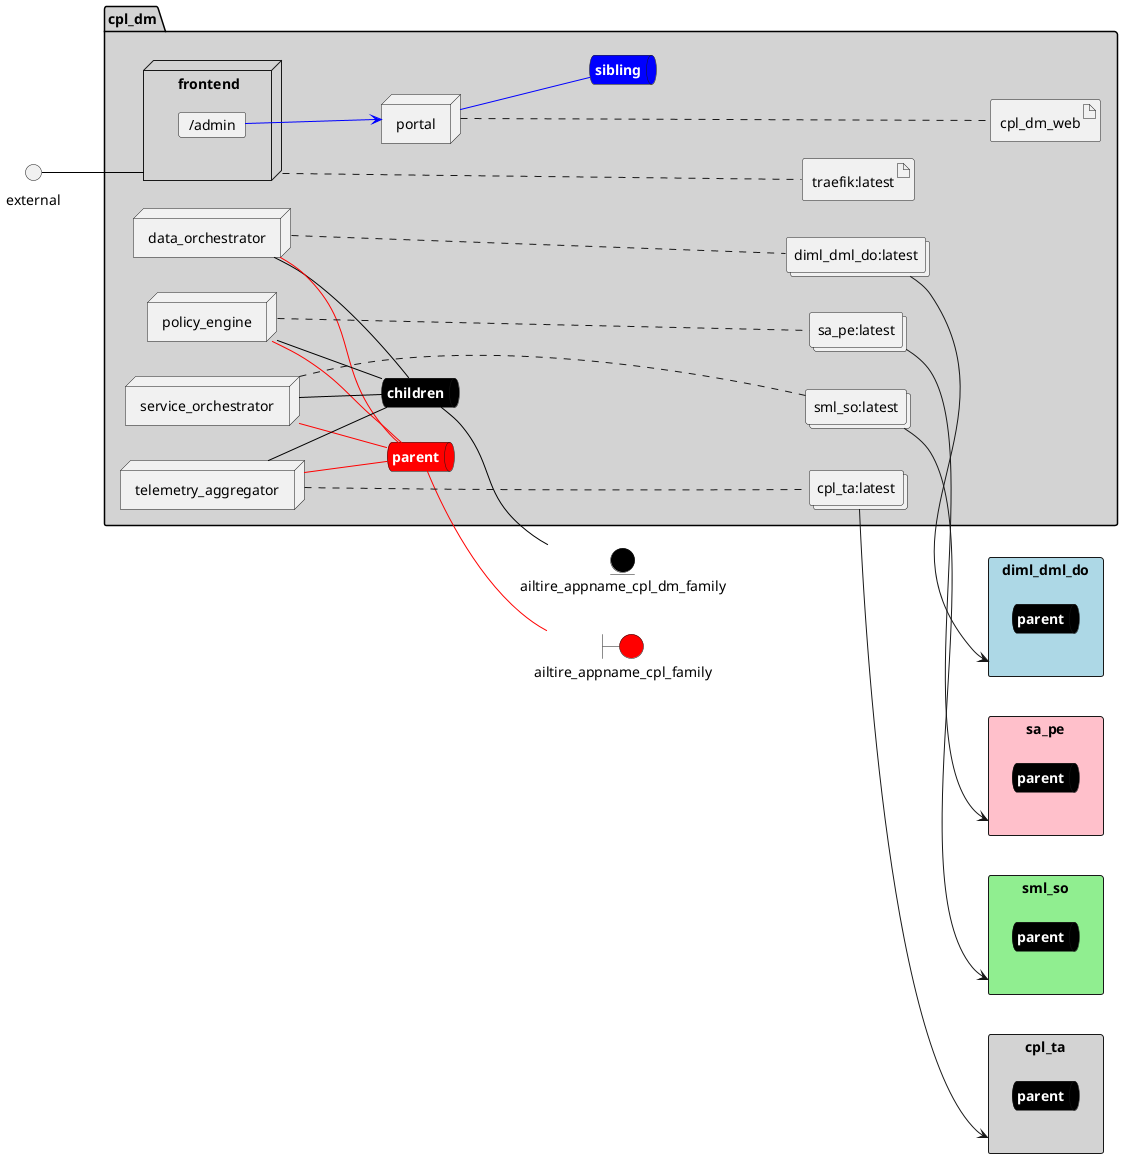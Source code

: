 @startuml

left to right direction


boundary ailtire_appname_cpl_family #red


entity ailtire_appname_cpl_dm_family #black

rectangle "diml_dml_do" as diml_dml_doStack #lightblue {
    queue diml_dml_doStacksnet #black [
        <b><color:white>parent</color></b>
    ]
}
rectangle "sa_pe" as sa_peStack #pink {
    queue sa_peStacksnet #black [
        <b><color:white>parent</color></b>
    ]
}
rectangle "sml_so" as sml_soStack #lightgreen {
    queue sml_soStacksnet #black [
        <b><color:white>parent</color></b>
    ]
}
rectangle "cpl_ta" as cpl_taStack #lightgray {
    queue cpl_taStacksnet #black [
        <b><color:white>parent</color></b>
    ]
}



package "cpl_dm" #lightgray {
    queue childrennet #black [
            <b><color:white>children</color></b>
    ]
    
    childrennet -[#black]- ailtire_appname_cpl_dm_family
    
    queue siblingnet #blue [
            <b><color:white>sibling</color></b>
    ]
    
    queue parentnet #red [
            <b><color:white>parent</color></b>
    ]
    
    parentnet -[#red]- ailtire_appname_cpl_family
    


node "frontend" as frontendService {
    card "/admin" as adminmap
    
}
node "data_orchestrator" as data_orchestratorService
node "policy_engine" as policy_engineService
node "service_orchestrator" as service_orchestratorService
node "telemetry_aggregator" as telemetry_aggregatorService
node "portal" as portalService

        collections "diml_dml_do:latest" as diml_dml_dolatestimage
            collections "sa_pe:latest" as sa_pelatestimage
            collections "sml_so:latest" as sml_solatestimage
            collections "cpl_ta:latest" as cpl_talatestimage
    
        artifact "traefik:latest" as traefiklatestimage
    
        artifact "cpl_dm_web" as cpl_dm_webimage
    
}

external -[#black]- frontendService

adminmap -[#blue]-> portalService

data_orchestratorService -[#black]- childrennet

data_orchestratorService -[#red]- parentnet

policy_engineService -[#black]- childrennet

policy_engineService -[#red]- parentnet

service_orchestratorService -[#black]- childrennet

service_orchestratorService -[#red]- parentnet

telemetry_aggregatorService -[#black]- childrennet

telemetry_aggregatorService -[#red]- parentnet

portalService -[#blue]- siblingnet
data_orchestratorService .... diml_dml_dolatestimage
policy_engineService .... sa_pelatestimage
service_orchestratorService .... sml_solatestimage
telemetry_aggregatorService .... cpl_talatestimage
portalService .... cpl_dm_webimage

frontendService .... traefiklatestimage

diml_dml_dolatestimage --> diml_dml_doStack
    
sa_pelatestimage --> sa_peStack
    
sml_solatestimage --> sml_soStack
    
cpl_talatestimage --> cpl_taStack
    

@enduml
